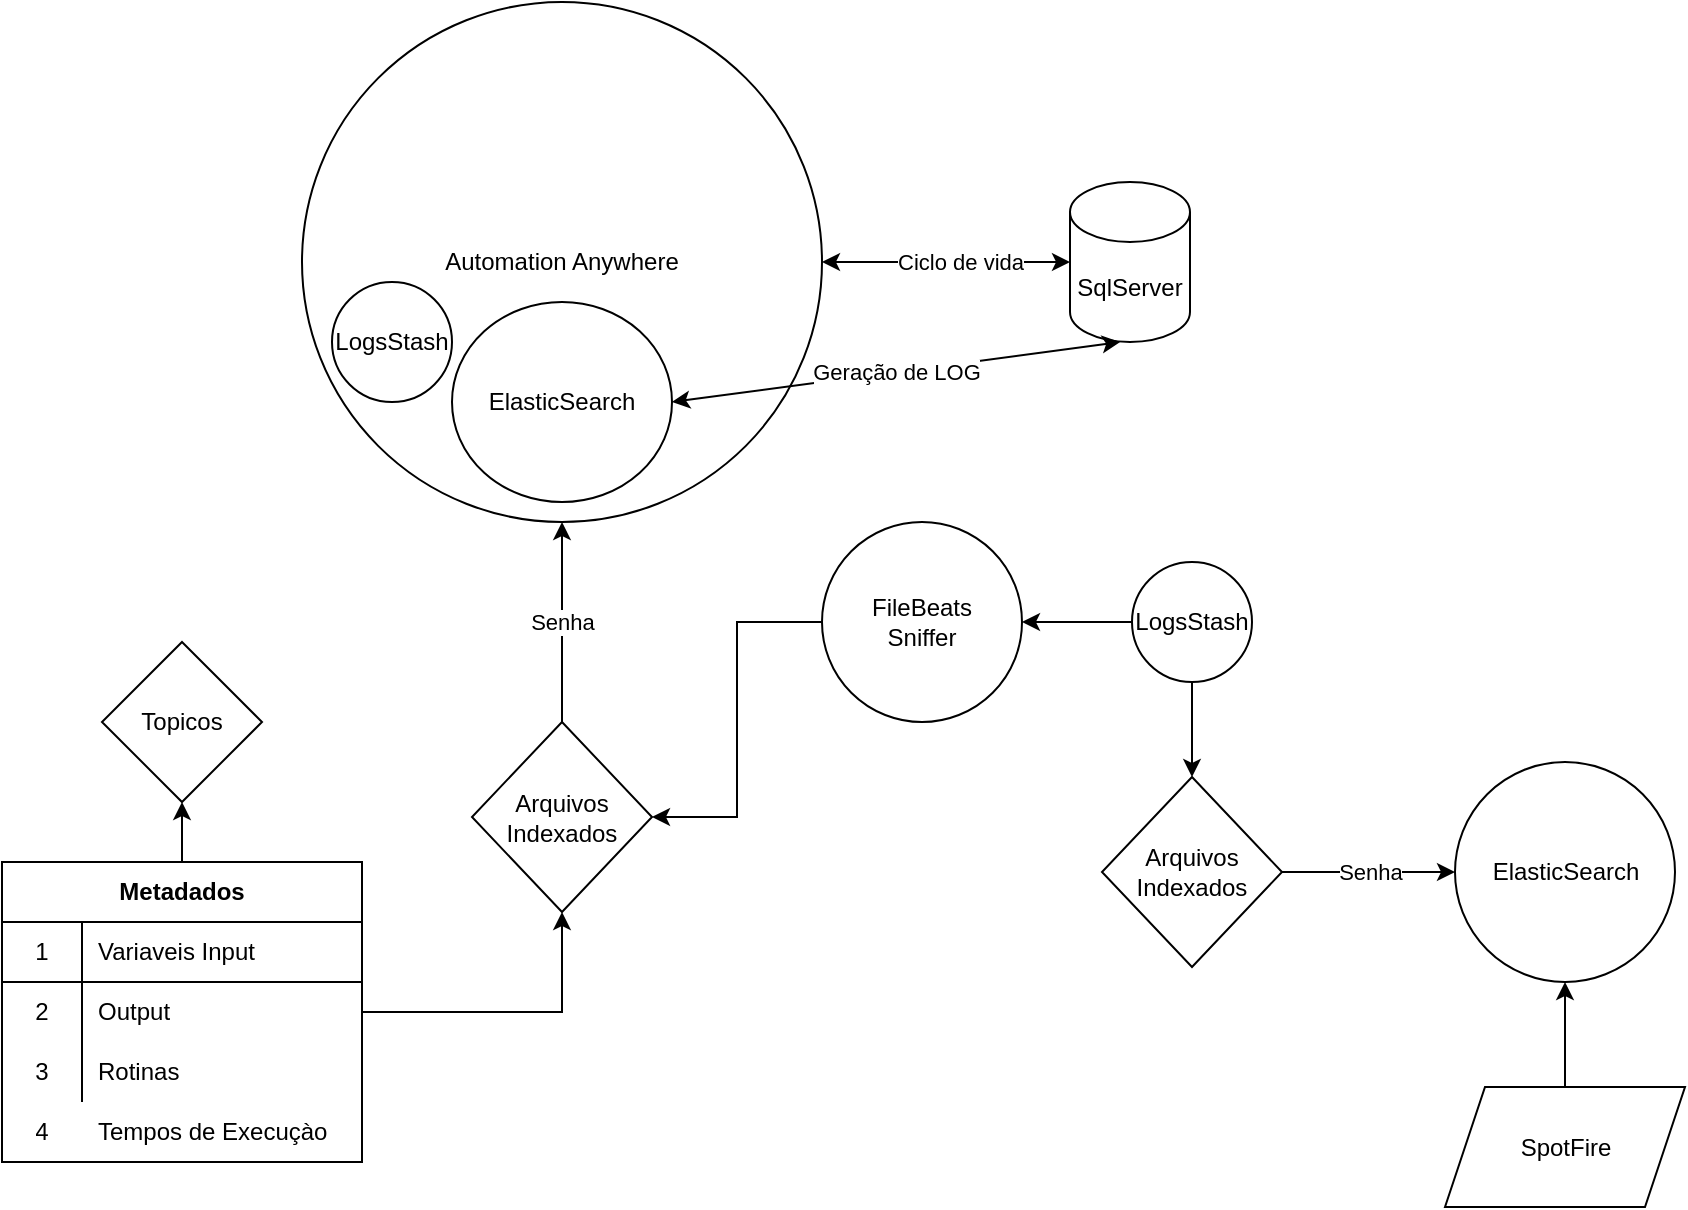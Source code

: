 <mxfile version="14.1.1" type="github"><diagram id="pHIkzHVm7pu9Q3VmluWV" name="Page-1"><mxGraphModel dx="2249" dy="794" grid="1" gridSize="10" guides="1" tooltips="1" connect="1" arrows="1" fold="1" page="1" pageScale="1" pageWidth="827" pageHeight="1169" math="0" shadow="0"><root><mxCell id="0"/><mxCell id="1" parent="0"/><mxCell id="rdWlDAgm28sVbKAEgo8g-1" value="Automation Anywhere" style="ellipse;whiteSpace=wrap;html=1;" vertex="1" parent="1"><mxGeometry y="80" width="260" height="260" as="geometry"/></mxCell><mxCell id="rdWlDAgm28sVbKAEgo8g-2" value="ElasticSearch" style="ellipse;whiteSpace=wrap;html=1;" vertex="1" parent="1"><mxGeometry x="75" y="230" width="110" height="100" as="geometry"/></mxCell><mxCell id="rdWlDAgm28sVbKAEgo8g-3" value="SqlServer&lt;br&gt;" style="shape=cylinder3;whiteSpace=wrap;html=1;boundedLbl=1;backgroundOutline=1;size=15;" vertex="1" parent="1"><mxGeometry x="384" y="170" width="60" height="80" as="geometry"/></mxCell><mxCell id="rdWlDAgm28sVbKAEgo8g-4" value="" style="endArrow=classic;startArrow=classic;html=1;exitX=1;exitY=0.5;exitDx=0;exitDy=0;entryX=0;entryY=0.5;entryDx=0;entryDy=0;entryPerimeter=0;" edge="1" parent="1" source="rdWlDAgm28sVbKAEgo8g-1" target="rdWlDAgm28sVbKAEgo8g-3"><mxGeometry width="50" height="50" relative="1" as="geometry"><mxPoint x="360" y="470" as="sourcePoint"/><mxPoint x="410" y="420" as="targetPoint"/></mxGeometry></mxCell><mxCell id="rdWlDAgm28sVbKAEgo8g-5" value="Ciclo de vida" style="edgeLabel;html=1;align=center;verticalAlign=middle;resizable=0;points=[];" vertex="1" connectable="0" parent="rdWlDAgm28sVbKAEgo8g-4"><mxGeometry x="0.111" relative="1" as="geometry"><mxPoint as="offset"/></mxGeometry></mxCell><mxCell id="rdWlDAgm28sVbKAEgo8g-6" value="Geração de LOG" style="endArrow=classic;startArrow=classic;html=1;exitX=1;exitY=0.5;exitDx=0;exitDy=0;" edge="1" parent="1" source="rdWlDAgm28sVbKAEgo8g-2"><mxGeometry width="50" height="50" relative="1" as="geometry"><mxPoint x="359" y="300" as="sourcePoint"/><mxPoint x="409" y="250" as="targetPoint"/></mxGeometry></mxCell><mxCell id="rdWlDAgm28sVbKAEgo8g-13" value="ElasticSearch" style="ellipse;whiteSpace=wrap;html=1;" vertex="1" parent="1"><mxGeometry x="576.5" y="460" width="110" height="110" as="geometry"/></mxCell><mxCell id="rdWlDAgm28sVbKAEgo8g-36" value="Senha" style="edgeStyle=orthogonalEdgeStyle;rounded=0;orthogonalLoop=1;jettySize=auto;html=1;exitX=0.5;exitY=0;exitDx=0;exitDy=0;" edge="1" parent="1" source="rdWlDAgm28sVbKAEgo8g-15" target="rdWlDAgm28sVbKAEgo8g-1"><mxGeometry relative="1" as="geometry"/></mxCell><mxCell id="rdWlDAgm28sVbKAEgo8g-15" value="Arquivos Indexados" style="rhombus;whiteSpace=wrap;html=1;" vertex="1" parent="1"><mxGeometry x="85" y="440" width="90" height="95" as="geometry"/></mxCell><mxCell id="rdWlDAgm28sVbKAEgo8g-31" style="edgeStyle=orthogonalEdgeStyle;rounded=0;orthogonalLoop=1;jettySize=auto;html=1;exitX=0.5;exitY=0;exitDx=0;exitDy=0;entryX=0.5;entryY=1;entryDx=0;entryDy=0;" edge="1" parent="1" source="rdWlDAgm28sVbKAEgo8g-18" target="rdWlDAgm28sVbKAEgo8g-30"><mxGeometry relative="1" as="geometry"/></mxCell><mxCell id="rdWlDAgm28sVbKAEgo8g-18" value="Metadados" style="shape=table;html=1;whiteSpace=wrap;startSize=30;container=1;collapsible=0;childLayout=tableLayout;fixedRows=1;rowLines=0;fontStyle=1;align=center;" vertex="1" parent="1"><mxGeometry x="-150" y="510" width="180" height="150" as="geometry"/></mxCell><mxCell id="rdWlDAgm28sVbKAEgo8g-19" value="" style="shape=partialRectangle;html=1;whiteSpace=wrap;collapsible=0;dropTarget=0;pointerEvents=0;fillColor=none;top=0;left=0;bottom=1;right=0;points=[[0,0.5],[1,0.5]];portConstraint=eastwest;" vertex="1" parent="rdWlDAgm28sVbKAEgo8g-18"><mxGeometry y="30" width="180" height="30" as="geometry"/></mxCell><mxCell id="rdWlDAgm28sVbKAEgo8g-20" value="1" style="shape=partialRectangle;html=1;whiteSpace=wrap;connectable=0;fillColor=none;top=0;left=0;bottom=0;right=0;overflow=hidden;" vertex="1" parent="rdWlDAgm28sVbKAEgo8g-19"><mxGeometry width="40" height="30" as="geometry"/></mxCell><mxCell id="rdWlDAgm28sVbKAEgo8g-21" value="Variaveis Input" style="shape=partialRectangle;html=1;whiteSpace=wrap;connectable=0;fillColor=none;top=0;left=0;bottom=0;right=0;align=left;spacingLeft=6;overflow=hidden;" vertex="1" parent="rdWlDAgm28sVbKAEgo8g-19"><mxGeometry x="40" width="140" height="30" as="geometry"/></mxCell><mxCell id="rdWlDAgm28sVbKAEgo8g-22" value="" style="shape=partialRectangle;html=1;whiteSpace=wrap;collapsible=0;dropTarget=0;pointerEvents=0;fillColor=none;top=0;left=0;bottom=0;right=0;points=[[0,0.5],[1,0.5]];portConstraint=eastwest;" vertex="1" parent="rdWlDAgm28sVbKAEgo8g-18"><mxGeometry y="60" width="180" height="30" as="geometry"/></mxCell><mxCell id="rdWlDAgm28sVbKAEgo8g-23" value="2" style="shape=partialRectangle;html=1;whiteSpace=wrap;connectable=0;fillColor=none;top=0;left=0;bottom=0;right=0;overflow=hidden;" vertex="1" parent="rdWlDAgm28sVbKAEgo8g-22"><mxGeometry width="40" height="30" as="geometry"/></mxCell><mxCell id="rdWlDAgm28sVbKAEgo8g-24" value="Output" style="shape=partialRectangle;html=1;whiteSpace=wrap;connectable=0;fillColor=none;top=0;left=0;bottom=0;right=0;align=left;spacingLeft=6;overflow=hidden;" vertex="1" parent="rdWlDAgm28sVbKAEgo8g-22"><mxGeometry x="40" width="140" height="30" as="geometry"/></mxCell><mxCell id="rdWlDAgm28sVbKAEgo8g-25" value="" style="shape=partialRectangle;html=1;whiteSpace=wrap;collapsible=0;dropTarget=0;pointerEvents=0;fillColor=none;top=0;left=0;bottom=0;right=0;points=[[0,0.5],[1,0.5]];portConstraint=eastwest;" vertex="1" parent="rdWlDAgm28sVbKAEgo8g-18"><mxGeometry y="90" width="180" height="30" as="geometry"/></mxCell><mxCell id="rdWlDAgm28sVbKAEgo8g-26" value="3" style="shape=partialRectangle;html=1;whiteSpace=wrap;connectable=0;fillColor=none;top=0;left=0;bottom=0;right=0;overflow=hidden;" vertex="1" parent="rdWlDAgm28sVbKAEgo8g-25"><mxGeometry width="40" height="30" as="geometry"/></mxCell><mxCell id="rdWlDAgm28sVbKAEgo8g-27" value="Rotinas" style="shape=partialRectangle;html=1;whiteSpace=wrap;connectable=0;fillColor=none;top=0;left=0;bottom=0;right=0;align=left;spacingLeft=6;overflow=hidden;" vertex="1" parent="rdWlDAgm28sVbKAEgo8g-25"><mxGeometry x="40" width="140" height="30" as="geometry"/></mxCell><mxCell id="rdWlDAgm28sVbKAEgo8g-28" value="4" style="shape=partialRectangle;html=1;whiteSpace=wrap;connectable=0;fillColor=none;top=0;left=0;bottom=0;right=0;overflow=hidden;" vertex="1" parent="1"><mxGeometry x="-150" y="630" width="40" height="30" as="geometry"/></mxCell><mxCell id="rdWlDAgm28sVbKAEgo8g-29" value="Tempos de Execuçào" style="shape=partialRectangle;html=1;whiteSpace=wrap;connectable=0;fillColor=none;top=0;left=0;bottom=0;right=0;align=left;spacingLeft=6;overflow=hidden;" vertex="1" parent="1"><mxGeometry x="-110" y="630" width="140" height="30" as="geometry"/></mxCell><mxCell id="rdWlDAgm28sVbKAEgo8g-30" value="Topicos" style="rhombus;whiteSpace=wrap;html=1;" vertex="1" parent="1"><mxGeometry x="-100" y="400" width="80" height="80" as="geometry"/></mxCell><mxCell id="rdWlDAgm28sVbKAEgo8g-32" style="edgeStyle=orthogonalEdgeStyle;rounded=0;orthogonalLoop=1;jettySize=auto;html=1;exitX=1;exitY=0.5;exitDx=0;exitDy=0;entryX=0.5;entryY=1;entryDx=0;entryDy=0;" edge="1" parent="1" source="rdWlDAgm28sVbKAEgo8g-22" target="rdWlDAgm28sVbKAEgo8g-15"><mxGeometry relative="1" as="geometry"/></mxCell><mxCell id="rdWlDAgm28sVbKAEgo8g-35" style="edgeStyle=orthogonalEdgeStyle;rounded=0;orthogonalLoop=1;jettySize=auto;html=1;exitX=0.5;exitY=0;exitDx=0;exitDy=0;entryX=0.5;entryY=1;entryDx=0;entryDy=0;" edge="1" parent="1" source="rdWlDAgm28sVbKAEgo8g-33" target="rdWlDAgm28sVbKAEgo8g-13"><mxGeometry relative="1" as="geometry"/></mxCell><mxCell id="rdWlDAgm28sVbKAEgo8g-33" value="SpotFire" style="shape=parallelogram;perimeter=parallelogramPerimeter;whiteSpace=wrap;html=1;fixedSize=1;" vertex="1" parent="1"><mxGeometry x="571.5" y="622.5" width="120" height="60" as="geometry"/></mxCell><mxCell id="rdWlDAgm28sVbKAEgo8g-39" style="edgeStyle=orthogonalEdgeStyle;rounded=0;orthogonalLoop=1;jettySize=auto;html=1;exitX=0;exitY=0.5;exitDx=0;exitDy=0;entryX=1;entryY=0.5;entryDx=0;entryDy=0;" edge="1" parent="1" source="rdWlDAgm28sVbKAEgo8g-38" target="rdWlDAgm28sVbKAEgo8g-15"><mxGeometry relative="1" as="geometry"/></mxCell><mxCell id="rdWlDAgm28sVbKAEgo8g-41" style="edgeStyle=orthogonalEdgeStyle;rounded=0;orthogonalLoop=1;jettySize=auto;html=1;exitX=0.5;exitY=1;exitDx=0;exitDy=0;entryX=0.5;entryY=0;entryDx=0;entryDy=0;" edge="1" parent="1" source="rdWlDAgm28sVbKAEgo8g-45" target="rdWlDAgm28sVbKAEgo8g-40"><mxGeometry relative="1" as="geometry"/></mxCell><mxCell id="rdWlDAgm28sVbKAEgo8g-38" value="FileBeats&lt;br&gt;Sniffer" style="ellipse;whiteSpace=wrap;html=1;" vertex="1" parent="1"><mxGeometry x="260" y="340" width="100" height="100" as="geometry"/></mxCell><mxCell id="rdWlDAgm28sVbKAEgo8g-42" value="Senha" style="edgeStyle=orthogonalEdgeStyle;rounded=0;orthogonalLoop=1;jettySize=auto;html=1;exitX=1;exitY=0.5;exitDx=0;exitDy=0;entryX=0;entryY=0.5;entryDx=0;entryDy=0;" edge="1" parent="1" source="rdWlDAgm28sVbKAEgo8g-40" target="rdWlDAgm28sVbKAEgo8g-13"><mxGeometry relative="1" as="geometry"><mxPoint x="546.5" y="515.5" as="targetPoint"/></mxGeometry></mxCell><mxCell id="rdWlDAgm28sVbKAEgo8g-40" value="Arquivos Indexados" style="rhombus;whiteSpace=wrap;html=1;" vertex="1" parent="1"><mxGeometry x="400" y="467.5" width="90" height="95" as="geometry"/></mxCell><mxCell id="rdWlDAgm28sVbKAEgo8g-44" value="LogsStash" style="ellipse;whiteSpace=wrap;html=1;" vertex="1" parent="1"><mxGeometry x="15" y="220" width="60" height="60" as="geometry"/></mxCell><mxCell id="rdWlDAgm28sVbKAEgo8g-46" style="edgeStyle=orthogonalEdgeStyle;rounded=0;orthogonalLoop=1;jettySize=auto;html=1;exitX=0;exitY=0.5;exitDx=0;exitDy=0;" edge="1" parent="1" source="rdWlDAgm28sVbKAEgo8g-45" target="rdWlDAgm28sVbKAEgo8g-38"><mxGeometry relative="1" as="geometry"/></mxCell><mxCell id="rdWlDAgm28sVbKAEgo8g-45" value="LogsStash" style="ellipse;whiteSpace=wrap;html=1;" vertex="1" parent="1"><mxGeometry x="415" y="360" width="60" height="60" as="geometry"/></mxCell></root></mxGraphModel></diagram></mxfile>